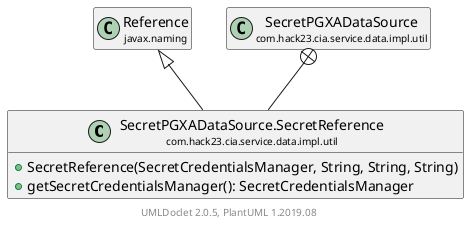 @startuml
    set namespaceSeparator none
    hide empty fields
    hide empty methods

    class "<size:14>SecretPGXADataSource.SecretReference\n<size:10>com.hack23.cia.service.data.impl.util" as com.hack23.cia.service.data.impl.util.SecretPGXADataSource.SecretReference [[SecretPGXADataSource.SecretReference.html]] {
        +SecretReference(SecretCredentialsManager, String, String, String)
        +getSecretCredentialsManager(): SecretCredentialsManager
    }

    class "<size:14>Reference\n<size:10>javax.naming" as javax.naming.Reference
    class "<size:14>SecretPGXADataSource\n<size:10>com.hack23.cia.service.data.impl.util" as com.hack23.cia.service.data.impl.util.SecretPGXADataSource [[SecretPGXADataSource.html]]

    javax.naming.Reference <|-- com.hack23.cia.service.data.impl.util.SecretPGXADataSource.SecretReference
    com.hack23.cia.service.data.impl.util.SecretPGXADataSource +-- com.hack23.cia.service.data.impl.util.SecretPGXADataSource.SecretReference

    center footer UMLDoclet 2.0.5, PlantUML 1.2019.08
@enduml

